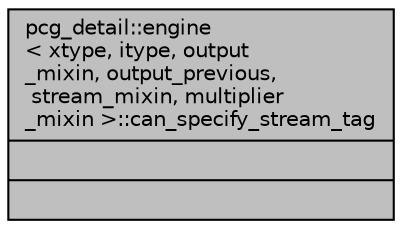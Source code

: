 digraph "pcg_detail::engine&lt; xtype, itype, output_mixin, output_previous, stream_mixin, multiplier_mixin &gt;::can_specify_stream_tag"
{
 // INTERACTIVE_SVG=YES
  bgcolor="transparent";
  edge [fontname="Helvetica",fontsize="10",labelfontname="Helvetica",labelfontsize="10"];
  node [fontname="Helvetica",fontsize="10",shape=record];
  Node1 [label="{pcg_detail::engine\l\< xtype, itype, output\l_mixin, output_previous,\l stream_mixin, multiplier\l_mixin \>::can_specify_stream_tag\n||}",height=0.2,width=0.4,color="black", fillcolor="grey75", style="filled" fontcolor="black"];
}
